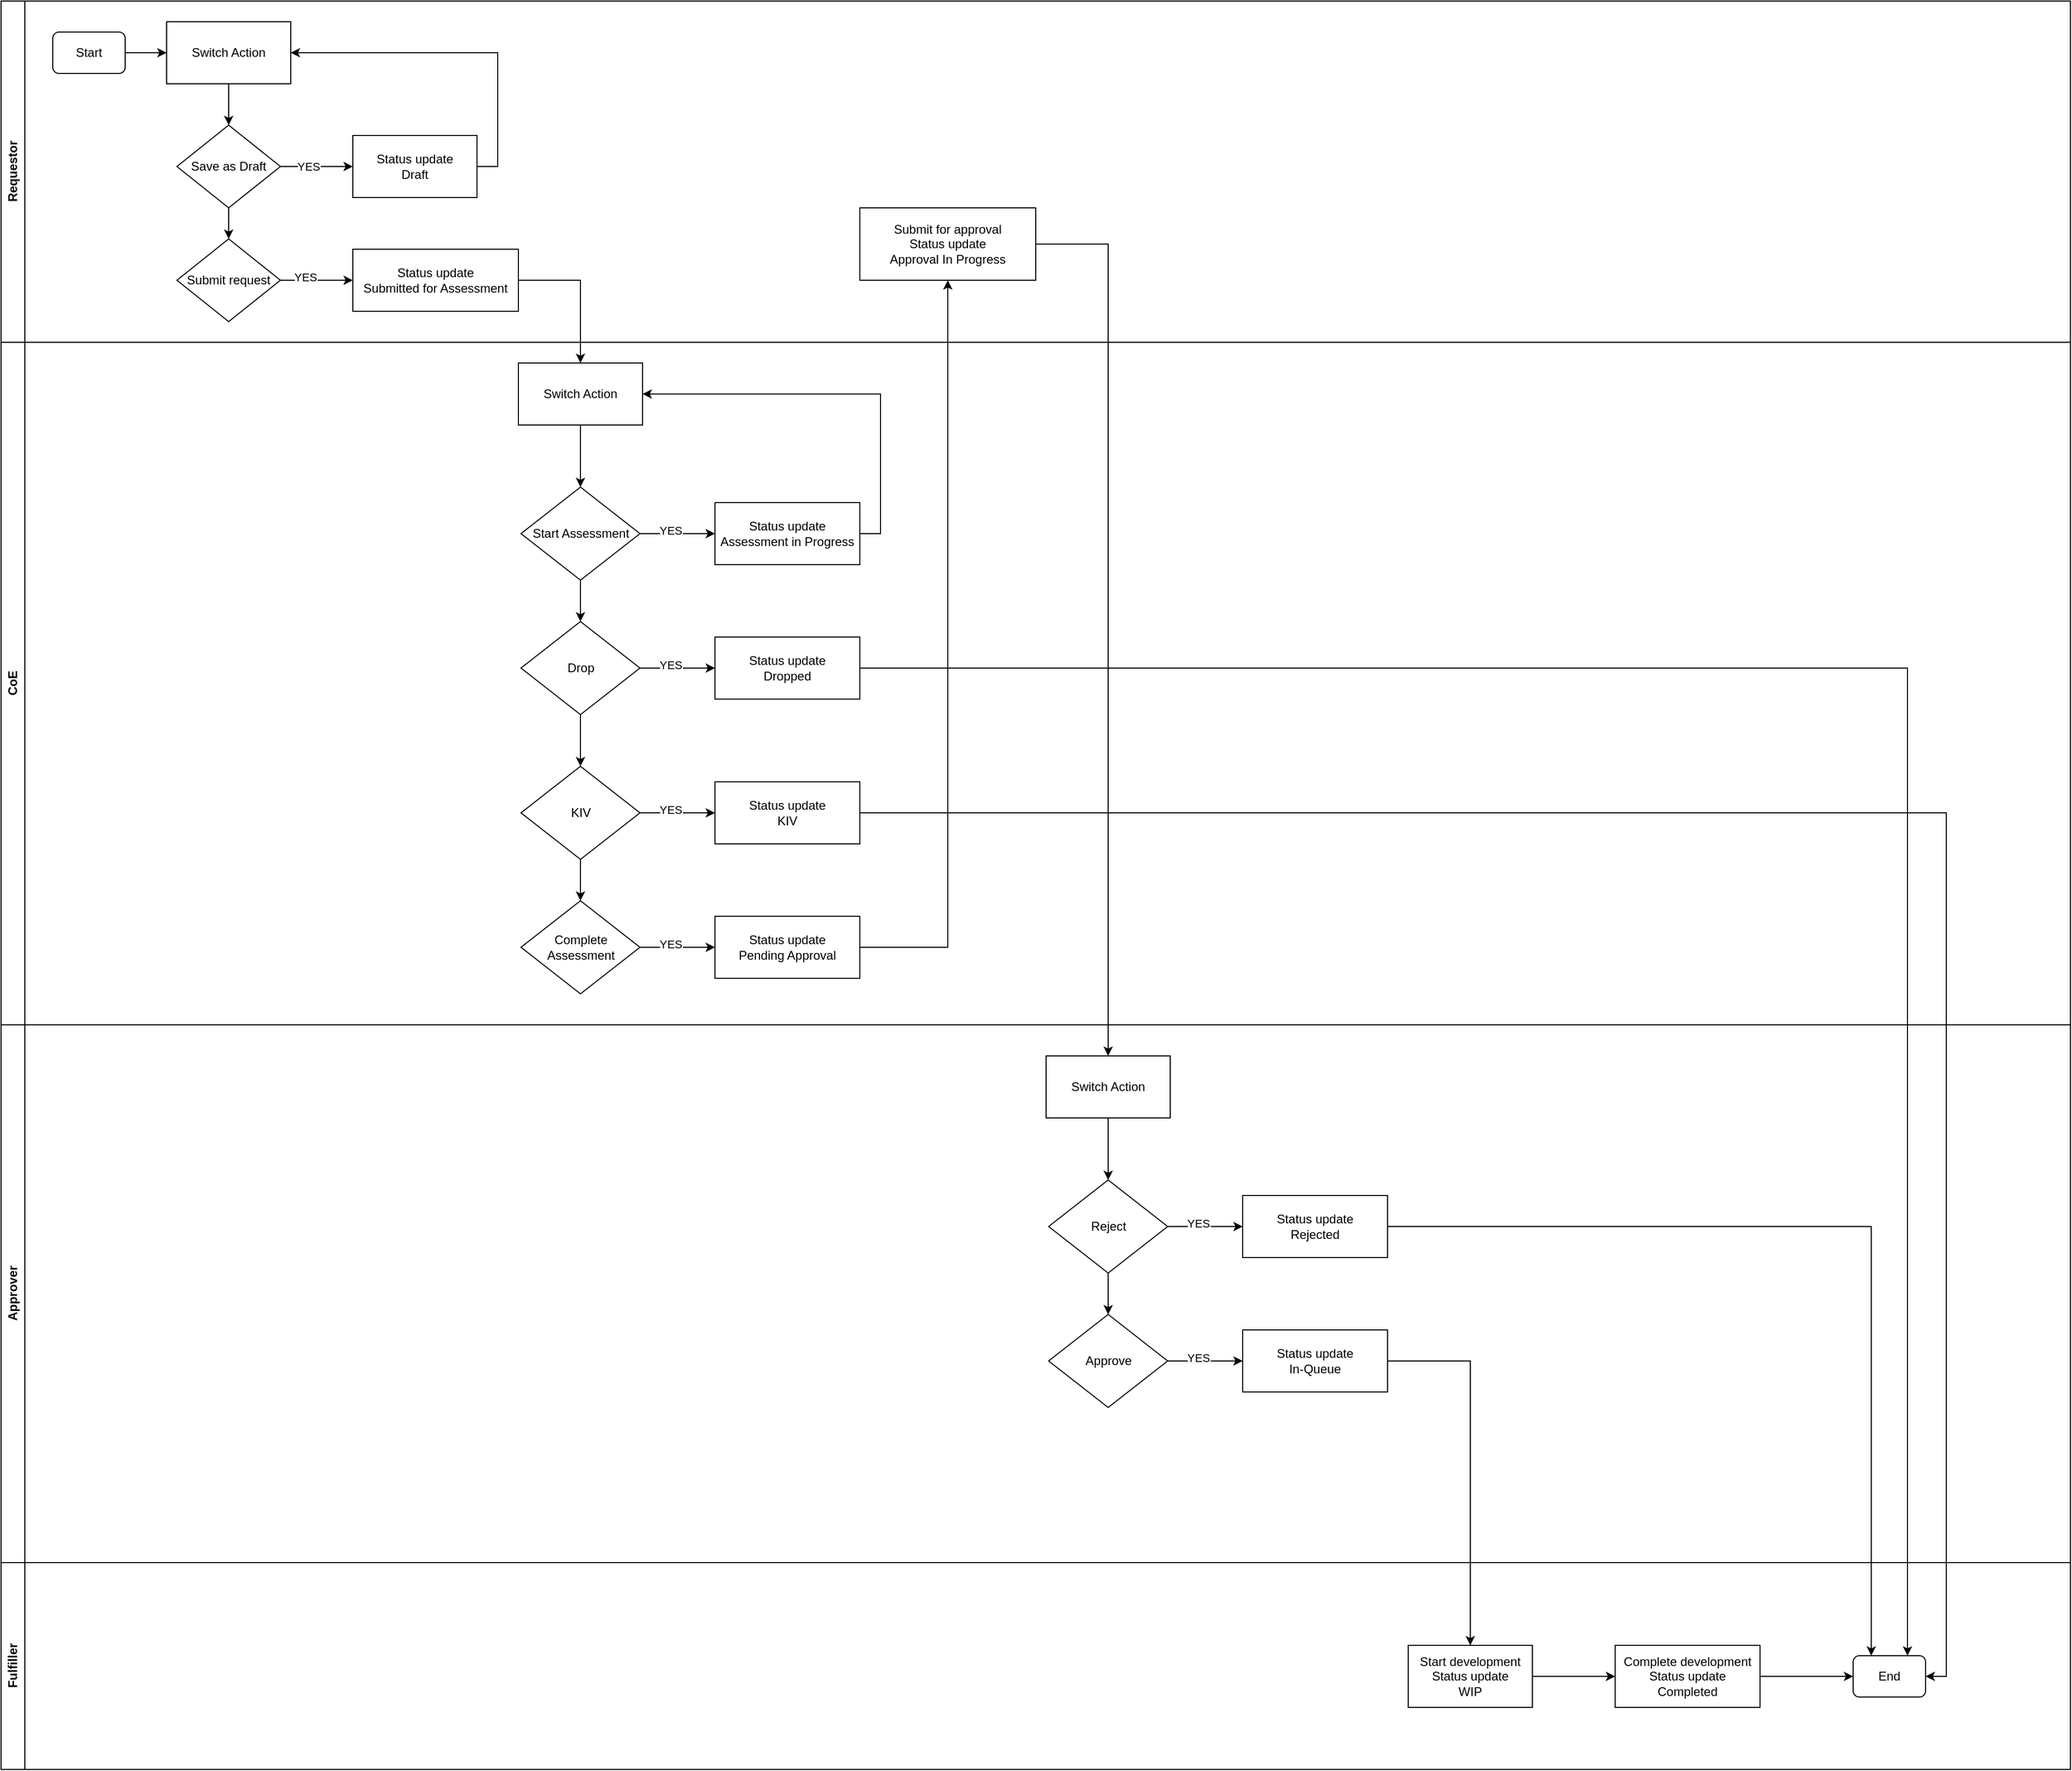 <mxfile version="23.1.0" type="github">
  <diagram name="Page-1" id="ID70bm0qsesMgDVlOw-y">
    <mxGraphModel dx="2442" dy="1320" grid="1" gridSize="10" guides="1" tooltips="1" connect="1" arrows="1" fold="1" page="1" pageScale="1" pageWidth="850" pageHeight="1100" math="0" shadow="0">
      <root>
        <mxCell id="0" />
        <mxCell id="1" parent="0" />
        <mxCell id="kbnBGwdijkW-0aqV3boY-1" value="Requestor" style="swimlane;horizontal=0;whiteSpace=wrap;html=1;" parent="1" vertex="1">
          <mxGeometry y="10" width="2000" height="330" as="geometry" />
        </mxCell>
        <mxCell id="kEPyu5HNLttTPs7Lnub3-6" style="edgeStyle=orthogonalEdgeStyle;rounded=0;orthogonalLoop=1;jettySize=auto;html=1;exitX=1;exitY=0.5;exitDx=0;exitDy=0;entryX=0;entryY=0.5;entryDx=0;entryDy=0;" parent="kbnBGwdijkW-0aqV3boY-1" source="kbnBGwdijkW-0aqV3boY-2" target="kEPyu5HNLttTPs7Lnub3-3" edge="1">
          <mxGeometry relative="1" as="geometry" />
        </mxCell>
        <mxCell id="kbnBGwdijkW-0aqV3boY-2" value="Start" style="rounded=1;whiteSpace=wrap;html=1;" parent="kbnBGwdijkW-0aqV3boY-1" vertex="1">
          <mxGeometry x="50" y="30" width="70" height="40" as="geometry" />
        </mxCell>
        <mxCell id="kEPyu5HNLttTPs7Lnub3-5" style="edgeStyle=orthogonalEdgeStyle;rounded=0;orthogonalLoop=1;jettySize=auto;html=1;entryX=0.5;entryY=0;entryDx=0;entryDy=0;" parent="kbnBGwdijkW-0aqV3boY-1" source="kEPyu5HNLttTPs7Lnub3-3" target="kEPyu5HNLttTPs7Lnub3-4" edge="1">
          <mxGeometry relative="1" as="geometry" />
        </mxCell>
        <mxCell id="kEPyu5HNLttTPs7Lnub3-3" value="Switch Action" style="rounded=0;whiteSpace=wrap;html=1;" parent="kbnBGwdijkW-0aqV3boY-1" vertex="1">
          <mxGeometry x="160" y="20" width="120" height="60" as="geometry" />
        </mxCell>
        <mxCell id="kEPyu5HNLttTPs7Lnub3-8" style="edgeStyle=orthogonalEdgeStyle;rounded=0;orthogonalLoop=1;jettySize=auto;html=1;exitX=1;exitY=0.5;exitDx=0;exitDy=0;entryX=0;entryY=0.5;entryDx=0;entryDy=0;" parent="kbnBGwdijkW-0aqV3boY-1" source="kEPyu5HNLttTPs7Lnub3-4" target="kEPyu5HNLttTPs7Lnub3-7" edge="1">
          <mxGeometry relative="1" as="geometry" />
        </mxCell>
        <mxCell id="kEPyu5HNLttTPs7Lnub3-13" value="YES" style="edgeLabel;html=1;align=center;verticalAlign=middle;resizable=0;points=[];" parent="kEPyu5HNLttTPs7Lnub3-8" vertex="1" connectable="0">
          <mxGeometry x="-0.222" relative="1" as="geometry">
            <mxPoint as="offset" />
          </mxGeometry>
        </mxCell>
        <mxCell id="kEPyu5HNLttTPs7Lnub3-10" style="edgeStyle=orthogonalEdgeStyle;rounded=0;orthogonalLoop=1;jettySize=auto;html=1;exitX=0.5;exitY=1;exitDx=0;exitDy=0;entryX=0.5;entryY=0;entryDx=0;entryDy=0;" parent="kbnBGwdijkW-0aqV3boY-1" source="kEPyu5HNLttTPs7Lnub3-4" target="kEPyu5HNLttTPs7Lnub3-9" edge="1">
          <mxGeometry relative="1" as="geometry" />
        </mxCell>
        <mxCell id="kEPyu5HNLttTPs7Lnub3-4" value="Save as Draft" style="rhombus;whiteSpace=wrap;html=1;" parent="kbnBGwdijkW-0aqV3boY-1" vertex="1">
          <mxGeometry x="170" y="120" width="100" height="80" as="geometry" />
        </mxCell>
        <mxCell id="kEPyu5HNLttTPs7Lnub3-76" style="edgeStyle=orthogonalEdgeStyle;rounded=0;orthogonalLoop=1;jettySize=auto;html=1;exitX=1;exitY=0.5;exitDx=0;exitDy=0;entryX=1;entryY=0.5;entryDx=0;entryDy=0;" parent="kbnBGwdijkW-0aqV3boY-1" source="kEPyu5HNLttTPs7Lnub3-7" target="kEPyu5HNLttTPs7Lnub3-3" edge="1">
          <mxGeometry relative="1" as="geometry" />
        </mxCell>
        <mxCell id="kEPyu5HNLttTPs7Lnub3-7" value="Status update&lt;br&gt;Draft" style="rounded=0;whiteSpace=wrap;html=1;" parent="kbnBGwdijkW-0aqV3boY-1" vertex="1">
          <mxGeometry x="340" y="130" width="120" height="60" as="geometry" />
        </mxCell>
        <mxCell id="kEPyu5HNLttTPs7Lnub3-12" style="edgeStyle=orthogonalEdgeStyle;rounded=0;orthogonalLoop=1;jettySize=auto;html=1;exitX=1;exitY=0.5;exitDx=0;exitDy=0;entryX=0;entryY=0.5;entryDx=0;entryDy=0;" parent="kbnBGwdijkW-0aqV3boY-1" source="kEPyu5HNLttTPs7Lnub3-9" target="kEPyu5HNLttTPs7Lnub3-11" edge="1">
          <mxGeometry relative="1" as="geometry" />
        </mxCell>
        <mxCell id="kEPyu5HNLttTPs7Lnub3-14" value="YES" style="edgeLabel;html=1;align=center;verticalAlign=middle;resizable=0;points=[];" parent="kEPyu5HNLttTPs7Lnub3-12" vertex="1" connectable="0">
          <mxGeometry x="-0.311" y="3" relative="1" as="geometry">
            <mxPoint as="offset" />
          </mxGeometry>
        </mxCell>
        <mxCell id="kEPyu5HNLttTPs7Lnub3-9" value="Submit request" style="rhombus;whiteSpace=wrap;html=1;" parent="kbnBGwdijkW-0aqV3boY-1" vertex="1">
          <mxGeometry x="170" y="230" width="100" height="80" as="geometry" />
        </mxCell>
        <mxCell id="kEPyu5HNLttTPs7Lnub3-11" value="Status update &lt;br&gt;Submitted for Assessment" style="rounded=0;whiteSpace=wrap;html=1;" parent="kbnBGwdijkW-0aqV3boY-1" vertex="1">
          <mxGeometry x="340" y="240" width="160" height="60" as="geometry" />
        </mxCell>
        <mxCell id="kEPyu5HNLttTPs7Lnub3-41" value="Submit for approval&lt;br&gt;Status update&lt;br&gt;Approval In Progress" style="rounded=0;whiteSpace=wrap;html=1;" parent="kbnBGwdijkW-0aqV3boY-1" vertex="1">
          <mxGeometry x="830" y="200" width="170" height="70" as="geometry" />
        </mxCell>
        <mxCell id="kbnBGwdijkW-0aqV3boY-5" value="CoE" style="swimlane;horizontal=0;whiteSpace=wrap;html=1;" parent="1" vertex="1">
          <mxGeometry y="340" width="2000" height="660" as="geometry" />
        </mxCell>
        <mxCell id="kEPyu5HNLttTPs7Lnub3-20" style="edgeStyle=orthogonalEdgeStyle;rounded=0;orthogonalLoop=1;jettySize=auto;html=1;exitX=0.5;exitY=1;exitDx=0;exitDy=0;entryX=0.5;entryY=0;entryDx=0;entryDy=0;" parent="kbnBGwdijkW-0aqV3boY-5" source="kEPyu5HNLttTPs7Lnub3-18" target="kEPyu5HNLttTPs7Lnub3-19" edge="1">
          <mxGeometry relative="1" as="geometry" />
        </mxCell>
        <mxCell id="kEPyu5HNLttTPs7Lnub3-18" value="Switch Action" style="rounded=0;whiteSpace=wrap;html=1;" parent="kbnBGwdijkW-0aqV3boY-5" vertex="1">
          <mxGeometry x="500" y="20" width="120" height="60" as="geometry" />
        </mxCell>
        <mxCell id="kEPyu5HNLttTPs7Lnub3-23" style="edgeStyle=orthogonalEdgeStyle;rounded=0;orthogonalLoop=1;jettySize=auto;html=1;exitX=1;exitY=0.5;exitDx=0;exitDy=0;" parent="kbnBGwdijkW-0aqV3boY-5" source="kEPyu5HNLttTPs7Lnub3-19" target="kEPyu5HNLttTPs7Lnub3-22" edge="1">
          <mxGeometry relative="1" as="geometry" />
        </mxCell>
        <mxCell id="kEPyu5HNLttTPs7Lnub3-24" value="YES" style="edgeLabel;html=1;align=center;verticalAlign=middle;resizable=0;points=[];" parent="kEPyu5HNLttTPs7Lnub3-23" vertex="1" connectable="0">
          <mxGeometry x="-0.193" y="3" relative="1" as="geometry">
            <mxPoint as="offset" />
          </mxGeometry>
        </mxCell>
        <mxCell id="kEPyu5HNLttTPs7Lnub3-33" style="edgeStyle=orthogonalEdgeStyle;rounded=0;orthogonalLoop=1;jettySize=auto;html=1;exitX=0.5;exitY=1;exitDx=0;exitDy=0;entryX=0.5;entryY=0;entryDx=0;entryDy=0;" parent="kbnBGwdijkW-0aqV3boY-5" source="kEPyu5HNLttTPs7Lnub3-19" target="kEPyu5HNLttTPs7Lnub3-27" edge="1">
          <mxGeometry relative="1" as="geometry" />
        </mxCell>
        <mxCell id="kEPyu5HNLttTPs7Lnub3-19" value="Start Assessment" style="rhombus;whiteSpace=wrap;html=1;" parent="kbnBGwdijkW-0aqV3boY-5" vertex="1">
          <mxGeometry x="502.5" y="140" width="115" height="90" as="geometry" />
        </mxCell>
        <mxCell id="kEPyu5HNLttTPs7Lnub3-71" style="edgeStyle=orthogonalEdgeStyle;rounded=0;orthogonalLoop=1;jettySize=auto;html=1;exitX=1;exitY=0.5;exitDx=0;exitDy=0;entryX=1;entryY=0.5;entryDx=0;entryDy=0;" parent="kbnBGwdijkW-0aqV3boY-5" source="kEPyu5HNLttTPs7Lnub3-22" target="kEPyu5HNLttTPs7Lnub3-18" edge="1">
          <mxGeometry relative="1" as="geometry" />
        </mxCell>
        <mxCell id="kEPyu5HNLttTPs7Lnub3-22" value="Status update&lt;br&gt;Assessment in Progress" style="rounded=0;whiteSpace=wrap;html=1;" parent="kbnBGwdijkW-0aqV3boY-5" vertex="1">
          <mxGeometry x="690" y="155" width="140" height="60" as="geometry" />
        </mxCell>
        <mxCell id="kEPyu5HNLttTPs7Lnub3-34" style="edgeStyle=orthogonalEdgeStyle;rounded=0;orthogonalLoop=1;jettySize=auto;html=1;exitX=0.5;exitY=1;exitDx=0;exitDy=0;entryX=0.5;entryY=0;entryDx=0;entryDy=0;" parent="kbnBGwdijkW-0aqV3boY-5" source="kEPyu5HNLttTPs7Lnub3-27" target="kEPyu5HNLttTPs7Lnub3-31" edge="1">
          <mxGeometry relative="1" as="geometry" />
        </mxCell>
        <mxCell id="kEPyu5HNLttTPs7Lnub3-27" value="Drop" style="rhombus;whiteSpace=wrap;html=1;" parent="kbnBGwdijkW-0aqV3boY-5" vertex="1">
          <mxGeometry x="502.5" y="270" width="115" height="90" as="geometry" />
        </mxCell>
        <mxCell id="kEPyu5HNLttTPs7Lnub3-28" value="Status update&lt;br&gt;Dropped" style="rounded=0;whiteSpace=wrap;html=1;" parent="kbnBGwdijkW-0aqV3boY-5" vertex="1">
          <mxGeometry x="690" y="285" width="140" height="60" as="geometry" />
        </mxCell>
        <mxCell id="kEPyu5HNLttTPs7Lnub3-25" style="edgeStyle=orthogonalEdgeStyle;rounded=0;orthogonalLoop=1;jettySize=auto;html=1;exitX=1;exitY=0.5;exitDx=0;exitDy=0;" parent="kbnBGwdijkW-0aqV3boY-5" source="kEPyu5HNLttTPs7Lnub3-27" target="kEPyu5HNLttTPs7Lnub3-28" edge="1">
          <mxGeometry relative="1" as="geometry" />
        </mxCell>
        <mxCell id="kEPyu5HNLttTPs7Lnub3-26" value="YES" style="edgeLabel;html=1;align=center;verticalAlign=middle;resizable=0;points=[];" parent="kEPyu5HNLttTPs7Lnub3-25" vertex="1" connectable="0">
          <mxGeometry x="-0.193" y="3" relative="1" as="geometry">
            <mxPoint as="offset" />
          </mxGeometry>
        </mxCell>
        <mxCell id="kEPyu5HNLttTPs7Lnub3-40" style="edgeStyle=orthogonalEdgeStyle;rounded=0;orthogonalLoop=1;jettySize=auto;html=1;exitX=0.5;exitY=1;exitDx=0;exitDy=0;entryX=0.5;entryY=0;entryDx=0;entryDy=0;" parent="kbnBGwdijkW-0aqV3boY-5" source="kEPyu5HNLttTPs7Lnub3-31" target="kEPyu5HNLttTPs7Lnub3-36" edge="1">
          <mxGeometry relative="1" as="geometry" />
        </mxCell>
        <mxCell id="kEPyu5HNLttTPs7Lnub3-31" value="KIV" style="rhombus;whiteSpace=wrap;html=1;" parent="kbnBGwdijkW-0aqV3boY-5" vertex="1">
          <mxGeometry x="502.5" y="410" width="115" height="90" as="geometry" />
        </mxCell>
        <mxCell id="kEPyu5HNLttTPs7Lnub3-32" value="Status update&lt;br&gt;KIV" style="rounded=0;whiteSpace=wrap;html=1;" parent="kbnBGwdijkW-0aqV3boY-5" vertex="1">
          <mxGeometry x="690" y="425" width="140" height="60" as="geometry" />
        </mxCell>
        <mxCell id="kEPyu5HNLttTPs7Lnub3-29" style="edgeStyle=orthogonalEdgeStyle;rounded=0;orthogonalLoop=1;jettySize=auto;html=1;exitX=1;exitY=0.5;exitDx=0;exitDy=0;" parent="kbnBGwdijkW-0aqV3boY-5" source="kEPyu5HNLttTPs7Lnub3-31" target="kEPyu5HNLttTPs7Lnub3-32" edge="1">
          <mxGeometry relative="1" as="geometry" />
        </mxCell>
        <mxCell id="kEPyu5HNLttTPs7Lnub3-30" value="YES" style="edgeLabel;html=1;align=center;verticalAlign=middle;resizable=0;points=[];" parent="kEPyu5HNLttTPs7Lnub3-29" vertex="1" connectable="0">
          <mxGeometry x="-0.193" y="3" relative="1" as="geometry">
            <mxPoint as="offset" />
          </mxGeometry>
        </mxCell>
        <mxCell id="kEPyu5HNLttTPs7Lnub3-36" value="Complete Assessment" style="rhombus;whiteSpace=wrap;html=1;" parent="kbnBGwdijkW-0aqV3boY-5" vertex="1">
          <mxGeometry x="502.5" y="540" width="115" height="90" as="geometry" />
        </mxCell>
        <mxCell id="kEPyu5HNLttTPs7Lnub3-37" value="Status update&lt;br&gt;Pending Approval" style="rounded=0;whiteSpace=wrap;html=1;" parent="kbnBGwdijkW-0aqV3boY-5" vertex="1">
          <mxGeometry x="690" y="555" width="140" height="60" as="geometry" />
        </mxCell>
        <mxCell id="kEPyu5HNLttTPs7Lnub3-38" style="edgeStyle=orthogonalEdgeStyle;rounded=0;orthogonalLoop=1;jettySize=auto;html=1;exitX=1;exitY=0.5;exitDx=0;exitDy=0;" parent="kbnBGwdijkW-0aqV3boY-5" source="kEPyu5HNLttTPs7Lnub3-36" target="kEPyu5HNLttTPs7Lnub3-37" edge="1">
          <mxGeometry relative="1" as="geometry" />
        </mxCell>
        <mxCell id="kEPyu5HNLttTPs7Lnub3-39" value="YES" style="edgeLabel;html=1;align=center;verticalAlign=middle;resizable=0;points=[];" parent="kEPyu5HNLttTPs7Lnub3-38" vertex="1" connectable="0">
          <mxGeometry x="-0.193" y="3" relative="1" as="geometry">
            <mxPoint as="offset" />
          </mxGeometry>
        </mxCell>
        <mxCell id="kbnBGwdijkW-0aqV3boY-10" value="Approver" style="swimlane;horizontal=0;whiteSpace=wrap;html=1;" parent="1" vertex="1">
          <mxGeometry y="1000" width="2000" height="520" as="geometry" />
        </mxCell>
        <mxCell id="kEPyu5HNLttTPs7Lnub3-59" style="edgeStyle=orthogonalEdgeStyle;rounded=0;orthogonalLoop=1;jettySize=auto;html=1;exitX=0.5;exitY=1;exitDx=0;exitDy=0;entryX=0.5;entryY=0;entryDx=0;entryDy=0;" parent="kbnBGwdijkW-0aqV3boY-10" source="kEPyu5HNLttTPs7Lnub3-47" target="kEPyu5HNLttTPs7Lnub3-51" edge="1">
          <mxGeometry relative="1" as="geometry" />
        </mxCell>
        <mxCell id="kEPyu5HNLttTPs7Lnub3-47" value="Switch Action" style="rounded=0;whiteSpace=wrap;html=1;" parent="kbnBGwdijkW-0aqV3boY-10" vertex="1">
          <mxGeometry x="1010" y="30" width="120" height="60" as="geometry" />
        </mxCell>
        <mxCell id="kEPyu5HNLttTPs7Lnub3-51" value="Reject" style="rhombus;whiteSpace=wrap;html=1;" parent="kbnBGwdijkW-0aqV3boY-10" vertex="1">
          <mxGeometry x="1012.5" y="150" width="115" height="90" as="geometry" />
        </mxCell>
        <mxCell id="kEPyu5HNLttTPs7Lnub3-52" value="Status update&lt;br&gt;Rejected" style="rounded=0;whiteSpace=wrap;html=1;" parent="kbnBGwdijkW-0aqV3boY-10" vertex="1">
          <mxGeometry x="1200" y="165" width="140" height="60" as="geometry" />
        </mxCell>
        <mxCell id="kEPyu5HNLttTPs7Lnub3-48" style="edgeStyle=orthogonalEdgeStyle;rounded=0;orthogonalLoop=1;jettySize=auto;html=1;exitX=1;exitY=0.5;exitDx=0;exitDy=0;" parent="kbnBGwdijkW-0aqV3boY-10" source="kEPyu5HNLttTPs7Lnub3-51" target="kEPyu5HNLttTPs7Lnub3-52" edge="1">
          <mxGeometry relative="1" as="geometry" />
        </mxCell>
        <mxCell id="kEPyu5HNLttTPs7Lnub3-49" value="YES" style="edgeLabel;html=1;align=center;verticalAlign=middle;resizable=0;points=[];" parent="kEPyu5HNLttTPs7Lnub3-48" vertex="1" connectable="0">
          <mxGeometry x="-0.193" y="3" relative="1" as="geometry">
            <mxPoint as="offset" />
          </mxGeometry>
        </mxCell>
        <mxCell id="kEPyu5HNLttTPs7Lnub3-53" value="Approve" style="rhombus;whiteSpace=wrap;html=1;" parent="kbnBGwdijkW-0aqV3boY-10" vertex="1">
          <mxGeometry x="1012.5" y="280" width="115" height="90" as="geometry" />
        </mxCell>
        <mxCell id="kEPyu5HNLttTPs7Lnub3-50" style="edgeStyle=orthogonalEdgeStyle;rounded=0;orthogonalLoop=1;jettySize=auto;html=1;exitX=0.5;exitY=1;exitDx=0;exitDy=0;entryX=0.5;entryY=0;entryDx=0;entryDy=0;" parent="kbnBGwdijkW-0aqV3boY-10" source="kEPyu5HNLttTPs7Lnub3-51" target="kEPyu5HNLttTPs7Lnub3-53" edge="1">
          <mxGeometry relative="1" as="geometry" />
        </mxCell>
        <mxCell id="kEPyu5HNLttTPs7Lnub3-54" value="Status update&lt;br&gt;In-Queue" style="rounded=0;whiteSpace=wrap;html=1;" parent="kbnBGwdijkW-0aqV3boY-10" vertex="1">
          <mxGeometry x="1200" y="295" width="140" height="60" as="geometry" />
        </mxCell>
        <mxCell id="kEPyu5HNLttTPs7Lnub3-55" style="edgeStyle=orthogonalEdgeStyle;rounded=0;orthogonalLoop=1;jettySize=auto;html=1;exitX=1;exitY=0.5;exitDx=0;exitDy=0;" parent="kbnBGwdijkW-0aqV3boY-10" source="kEPyu5HNLttTPs7Lnub3-53" target="kEPyu5HNLttTPs7Lnub3-54" edge="1">
          <mxGeometry relative="1" as="geometry" />
        </mxCell>
        <mxCell id="kEPyu5HNLttTPs7Lnub3-56" value="YES" style="edgeLabel;html=1;align=center;verticalAlign=middle;resizable=0;points=[];" parent="kEPyu5HNLttTPs7Lnub3-55" vertex="1" connectable="0">
          <mxGeometry x="-0.193" y="3" relative="1" as="geometry">
            <mxPoint as="offset" />
          </mxGeometry>
        </mxCell>
        <mxCell id="kEPyu5HNLttTPs7Lnub3-1" value="Fulfiller" style="swimlane;horizontal=0;whiteSpace=wrap;html=1;" parent="1" vertex="1">
          <mxGeometry y="1520" width="2000" height="200" as="geometry" />
        </mxCell>
        <mxCell id="kEPyu5HNLttTPs7Lnub3-64" style="edgeStyle=orthogonalEdgeStyle;rounded=0;orthogonalLoop=1;jettySize=auto;html=1;exitX=1;exitY=0.5;exitDx=0;exitDy=0;entryX=0;entryY=0.5;entryDx=0;entryDy=0;" parent="kEPyu5HNLttTPs7Lnub3-1" source="kEPyu5HNLttTPs7Lnub3-61" target="kEPyu5HNLttTPs7Lnub3-63" edge="1">
          <mxGeometry relative="1" as="geometry" />
        </mxCell>
        <mxCell id="kEPyu5HNLttTPs7Lnub3-61" value="Start development&lt;br&gt;Status update&lt;br&gt;WIP" style="rounded=0;whiteSpace=wrap;html=1;" parent="kEPyu5HNLttTPs7Lnub3-1" vertex="1">
          <mxGeometry x="1360" y="80" width="120" height="60" as="geometry" />
        </mxCell>
        <mxCell id="kEPyu5HNLttTPs7Lnub3-67" style="edgeStyle=orthogonalEdgeStyle;rounded=0;orthogonalLoop=1;jettySize=auto;html=1;exitX=1;exitY=0.5;exitDx=0;exitDy=0;entryX=0;entryY=0.5;entryDx=0;entryDy=0;" parent="kEPyu5HNLttTPs7Lnub3-1" source="kEPyu5HNLttTPs7Lnub3-63" target="kEPyu5HNLttTPs7Lnub3-65" edge="1">
          <mxGeometry relative="1" as="geometry" />
        </mxCell>
        <mxCell id="kEPyu5HNLttTPs7Lnub3-63" value="Complete development&lt;br&gt;Status update&lt;br&gt;Completed" style="rounded=0;whiteSpace=wrap;html=1;" parent="kEPyu5HNLttTPs7Lnub3-1" vertex="1">
          <mxGeometry x="1560" y="80" width="140" height="60" as="geometry" />
        </mxCell>
        <mxCell id="kEPyu5HNLttTPs7Lnub3-65" value="End" style="rounded=1;whiteSpace=wrap;html=1;" parent="kEPyu5HNLttTPs7Lnub3-1" vertex="1">
          <mxGeometry x="1790" y="90" width="70" height="40" as="geometry" />
        </mxCell>
        <mxCell id="kEPyu5HNLttTPs7Lnub3-21" style="edgeStyle=orthogonalEdgeStyle;rounded=0;orthogonalLoop=1;jettySize=auto;html=1;exitX=1;exitY=0.5;exitDx=0;exitDy=0;entryX=0.5;entryY=0;entryDx=0;entryDy=0;" parent="1" source="kEPyu5HNLttTPs7Lnub3-11" target="kEPyu5HNLttTPs7Lnub3-18" edge="1">
          <mxGeometry relative="1" as="geometry" />
        </mxCell>
        <mxCell id="kEPyu5HNLttTPs7Lnub3-42" style="edgeStyle=orthogonalEdgeStyle;rounded=0;orthogonalLoop=1;jettySize=auto;html=1;exitX=1;exitY=0.5;exitDx=0;exitDy=0;entryX=0.5;entryY=1;entryDx=0;entryDy=0;" parent="1" source="kEPyu5HNLttTPs7Lnub3-37" target="kEPyu5HNLttTPs7Lnub3-41" edge="1">
          <mxGeometry relative="1" as="geometry" />
        </mxCell>
        <mxCell id="kEPyu5HNLttTPs7Lnub3-58" style="edgeStyle=orthogonalEdgeStyle;rounded=0;orthogonalLoop=1;jettySize=auto;html=1;exitX=1;exitY=0.5;exitDx=0;exitDy=0;entryX=0.5;entryY=0;entryDx=0;entryDy=0;" parent="1" source="kEPyu5HNLttTPs7Lnub3-41" target="kEPyu5HNLttTPs7Lnub3-47" edge="1">
          <mxGeometry relative="1" as="geometry" />
        </mxCell>
        <mxCell id="kEPyu5HNLttTPs7Lnub3-62" style="edgeStyle=orthogonalEdgeStyle;rounded=0;orthogonalLoop=1;jettySize=auto;html=1;exitX=1;exitY=0.5;exitDx=0;exitDy=0;entryX=0.5;entryY=0;entryDx=0;entryDy=0;" parent="1" source="kEPyu5HNLttTPs7Lnub3-54" target="kEPyu5HNLttTPs7Lnub3-61" edge="1">
          <mxGeometry relative="1" as="geometry" />
        </mxCell>
        <mxCell id="kEPyu5HNLttTPs7Lnub3-73" style="edgeStyle=orthogonalEdgeStyle;rounded=0;orthogonalLoop=1;jettySize=auto;html=1;exitX=1;exitY=0.5;exitDx=0;exitDy=0;entryX=1;entryY=0.5;entryDx=0;entryDy=0;" parent="1" source="kEPyu5HNLttTPs7Lnub3-32" target="kEPyu5HNLttTPs7Lnub3-65" edge="1">
          <mxGeometry relative="1" as="geometry" />
        </mxCell>
        <mxCell id="kEPyu5HNLttTPs7Lnub3-74" style="edgeStyle=orthogonalEdgeStyle;rounded=0;orthogonalLoop=1;jettySize=auto;html=1;exitX=1;exitY=0.5;exitDx=0;exitDy=0;entryX=0.75;entryY=0;entryDx=0;entryDy=0;" parent="1" source="kEPyu5HNLttTPs7Lnub3-28" target="kEPyu5HNLttTPs7Lnub3-65" edge="1">
          <mxGeometry relative="1" as="geometry" />
        </mxCell>
        <mxCell id="kEPyu5HNLttTPs7Lnub3-75" style="edgeStyle=orthogonalEdgeStyle;rounded=0;orthogonalLoop=1;jettySize=auto;html=1;exitX=1;exitY=0.5;exitDx=0;exitDy=0;entryX=0.25;entryY=0;entryDx=0;entryDy=0;" parent="1" source="kEPyu5HNLttTPs7Lnub3-52" target="kEPyu5HNLttTPs7Lnub3-65" edge="1">
          <mxGeometry relative="1" as="geometry" />
        </mxCell>
      </root>
    </mxGraphModel>
  </diagram>
</mxfile>
